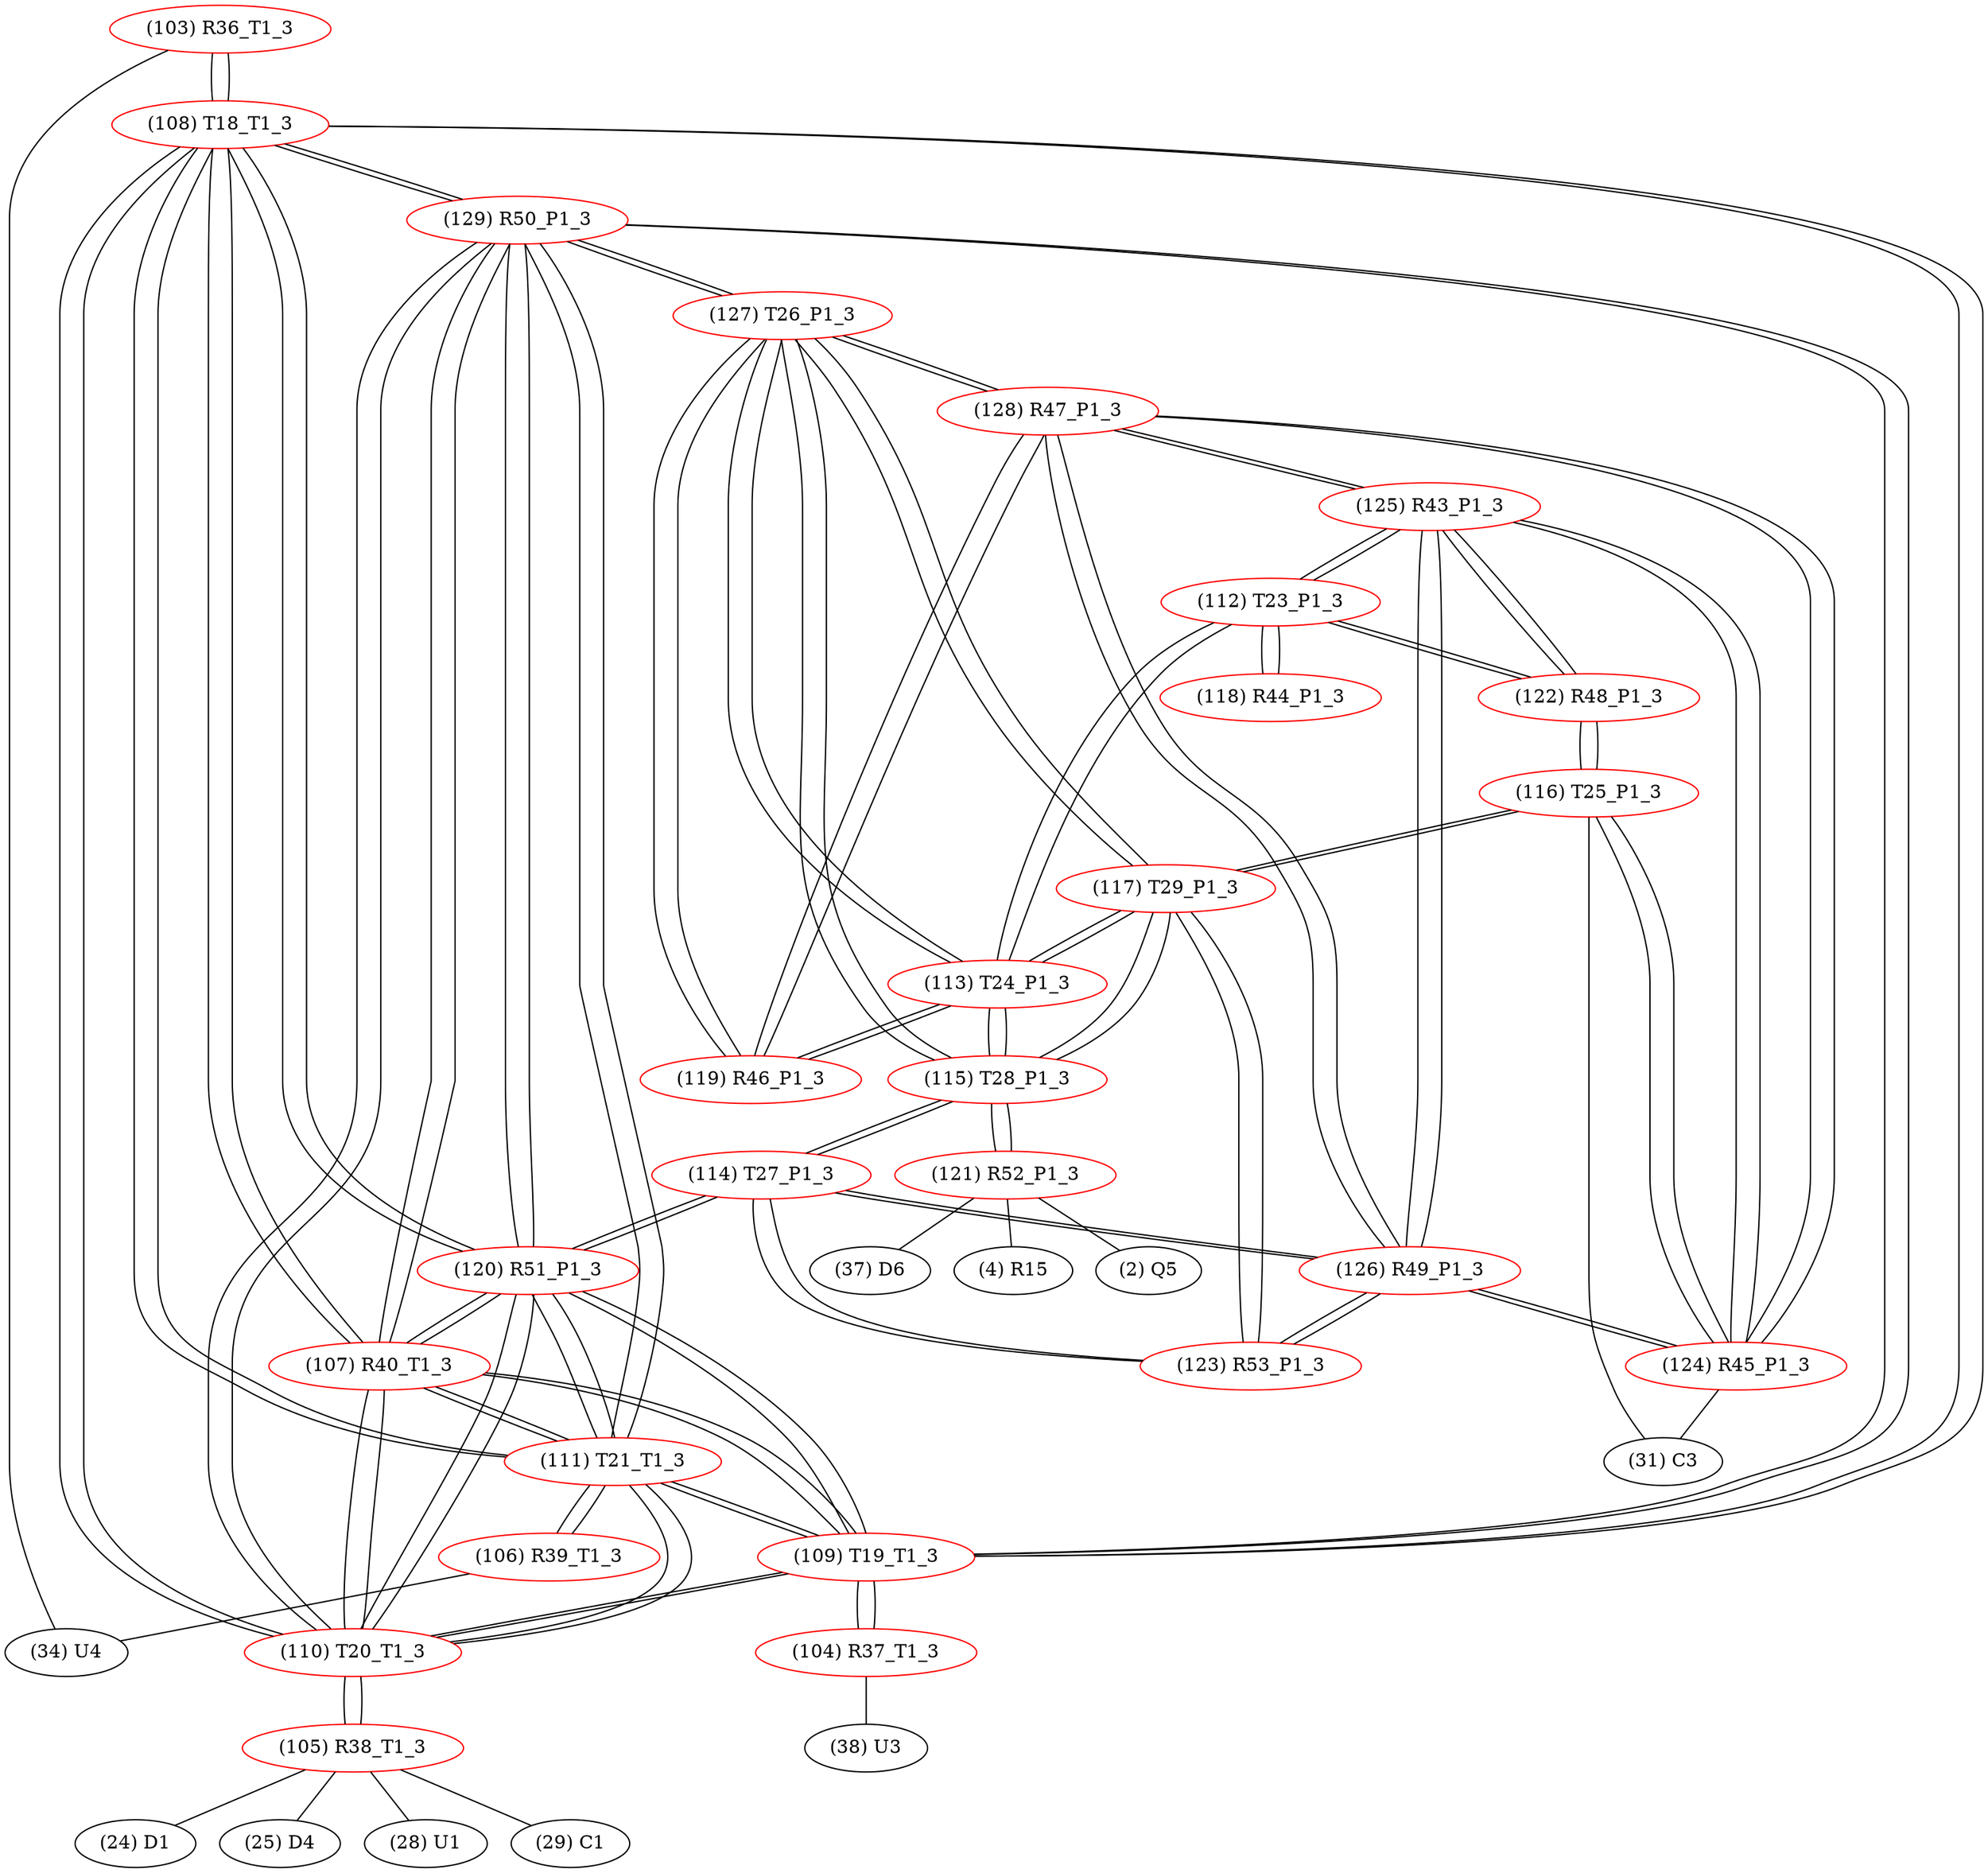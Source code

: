 graph {
	103 [label="(103) R36_T1_3" color=red]
	34 [label="(34) U4"]
	108 [label="(108) T18_T1_3"]
	104 [label="(104) R37_T1_3" color=red]
	38 [label="(38) U3"]
	109 [label="(109) T19_T1_3"]
	105 [label="(105) R38_T1_3" color=red]
	24 [label="(24) D1"]
	25 [label="(25) D4"]
	28 [label="(28) U1"]
	29 [label="(29) C1"]
	110 [label="(110) T20_T1_3"]
	106 [label="(106) R39_T1_3" color=red]
	34 [label="(34) U4"]
	111 [label="(111) T21_T1_3"]
	107 [label="(107) R40_T1_3" color=red]
	120 [label="(120) R51_P1_3"]
	129 [label="(129) R50_P1_3"]
	108 [label="(108) T18_T1_3"]
	111 [label="(111) T21_T1_3"]
	110 [label="(110) T20_T1_3"]
	109 [label="(109) T19_T1_3"]
	108 [label="(108) T18_T1_3" color=red]
	110 [label="(110) T20_T1_3"]
	109 [label="(109) T19_T1_3"]
	111 [label="(111) T21_T1_3"]
	103 [label="(103) R36_T1_3"]
	120 [label="(120) R51_P1_3"]
	129 [label="(129) R50_P1_3"]
	107 [label="(107) R40_T1_3"]
	109 [label="(109) T19_T1_3" color=red]
	110 [label="(110) T20_T1_3"]
	108 [label="(108) T18_T1_3"]
	111 [label="(111) T21_T1_3"]
	104 [label="(104) R37_T1_3"]
	120 [label="(120) R51_P1_3"]
	129 [label="(129) R50_P1_3"]
	107 [label="(107) R40_T1_3"]
	110 [label="(110) T20_T1_3" color=red]
	109 [label="(109) T19_T1_3"]
	108 [label="(108) T18_T1_3"]
	111 [label="(111) T21_T1_3"]
	105 [label="(105) R38_T1_3"]
	120 [label="(120) R51_P1_3"]
	129 [label="(129) R50_P1_3"]
	107 [label="(107) R40_T1_3"]
	111 [label="(111) T21_T1_3" color=red]
	110 [label="(110) T20_T1_3"]
	109 [label="(109) T19_T1_3"]
	108 [label="(108) T18_T1_3"]
	106 [label="(106) R39_T1_3"]
	120 [label="(120) R51_P1_3"]
	129 [label="(129) R50_P1_3"]
	107 [label="(107) R40_T1_3"]
	112 [label="(112) T23_P1_3" color=red]
	122 [label="(122) R48_P1_3"]
	125 [label="(125) R43_P1_3"]
	113 [label="(113) T24_P1_3"]
	118 [label="(118) R44_P1_3"]
	113 [label="(113) T24_P1_3" color=red]
	127 [label="(127) T26_P1_3"]
	117 [label="(117) T29_P1_3"]
	115 [label="(115) T28_P1_3"]
	119 [label="(119) R46_P1_3"]
	112 [label="(112) T23_P1_3"]
	114 [label="(114) T27_P1_3" color=red]
	120 [label="(120) R51_P1_3"]
	115 [label="(115) T28_P1_3"]
	123 [label="(123) R53_P1_3"]
	126 [label="(126) R49_P1_3"]
	115 [label="(115) T28_P1_3" color=red]
	127 [label="(127) T26_P1_3"]
	113 [label="(113) T24_P1_3"]
	117 [label="(117) T29_P1_3"]
	121 [label="(121) R52_P1_3"]
	114 [label="(114) T27_P1_3"]
	116 [label="(116) T25_P1_3" color=red]
	117 [label="(117) T29_P1_3"]
	122 [label="(122) R48_P1_3"]
	124 [label="(124) R45_P1_3"]
	31 [label="(31) C3"]
	117 [label="(117) T29_P1_3" color=red]
	127 [label="(127) T26_P1_3"]
	113 [label="(113) T24_P1_3"]
	115 [label="(115) T28_P1_3"]
	116 [label="(116) T25_P1_3"]
	123 [label="(123) R53_P1_3"]
	118 [label="(118) R44_P1_3" color=red]
	112 [label="(112) T23_P1_3"]
	119 [label="(119) R46_P1_3" color=red]
	127 [label="(127) T26_P1_3"]
	128 [label="(128) R47_P1_3"]
	113 [label="(113) T24_P1_3"]
	120 [label="(120) R51_P1_3" color=red]
	114 [label="(114) T27_P1_3"]
	129 [label="(129) R50_P1_3"]
	108 [label="(108) T18_T1_3"]
	111 [label="(111) T21_T1_3"]
	110 [label="(110) T20_T1_3"]
	109 [label="(109) T19_T1_3"]
	107 [label="(107) R40_T1_3"]
	121 [label="(121) R52_P1_3" color=red]
	4 [label="(4) R15"]
	2 [label="(2) Q5"]
	37 [label="(37) D6"]
	115 [label="(115) T28_P1_3"]
	122 [label="(122) R48_P1_3" color=red]
	116 [label="(116) T25_P1_3"]
	112 [label="(112) T23_P1_3"]
	125 [label="(125) R43_P1_3"]
	123 [label="(123) R53_P1_3" color=red]
	117 [label="(117) T29_P1_3"]
	114 [label="(114) T27_P1_3"]
	126 [label="(126) R49_P1_3"]
	124 [label="(124) R45_P1_3" color=red]
	128 [label="(128) R47_P1_3"]
	125 [label="(125) R43_P1_3"]
	126 [label="(126) R49_P1_3"]
	116 [label="(116) T25_P1_3"]
	31 [label="(31) C3"]
	125 [label="(125) R43_P1_3" color=red]
	122 [label="(122) R48_P1_3"]
	112 [label="(112) T23_P1_3"]
	128 [label="(128) R47_P1_3"]
	124 [label="(124) R45_P1_3"]
	126 [label="(126) R49_P1_3"]
	126 [label="(126) R49_P1_3" color=red]
	128 [label="(128) R47_P1_3"]
	124 [label="(124) R45_P1_3"]
	125 [label="(125) R43_P1_3"]
	114 [label="(114) T27_P1_3"]
	123 [label="(123) R53_P1_3"]
	127 [label="(127) T26_P1_3" color=red]
	129 [label="(129) R50_P1_3"]
	113 [label="(113) T24_P1_3"]
	117 [label="(117) T29_P1_3"]
	115 [label="(115) T28_P1_3"]
	119 [label="(119) R46_P1_3"]
	128 [label="(128) R47_P1_3"]
	128 [label="(128) R47_P1_3" color=red]
	124 [label="(124) R45_P1_3"]
	125 [label="(125) R43_P1_3"]
	126 [label="(126) R49_P1_3"]
	127 [label="(127) T26_P1_3"]
	119 [label="(119) R46_P1_3"]
	129 [label="(129) R50_P1_3" color=red]
	127 [label="(127) T26_P1_3"]
	120 [label="(120) R51_P1_3"]
	108 [label="(108) T18_T1_3"]
	111 [label="(111) T21_T1_3"]
	110 [label="(110) T20_T1_3"]
	109 [label="(109) T19_T1_3"]
	107 [label="(107) R40_T1_3"]
	103 -- 34
	103 -- 108
	104 -- 38
	104 -- 109
	105 -- 24
	105 -- 25
	105 -- 28
	105 -- 29
	105 -- 110
	106 -- 34
	106 -- 111
	107 -- 120
	107 -- 129
	107 -- 108
	107 -- 111
	107 -- 110
	107 -- 109
	108 -- 110
	108 -- 109
	108 -- 111
	108 -- 103
	108 -- 120
	108 -- 129
	108 -- 107
	109 -- 110
	109 -- 108
	109 -- 111
	109 -- 104
	109 -- 120
	109 -- 129
	109 -- 107
	110 -- 109
	110 -- 108
	110 -- 111
	110 -- 105
	110 -- 120
	110 -- 129
	110 -- 107
	111 -- 110
	111 -- 109
	111 -- 108
	111 -- 106
	111 -- 120
	111 -- 129
	111 -- 107
	112 -- 122
	112 -- 125
	112 -- 113
	112 -- 118
	113 -- 127
	113 -- 117
	113 -- 115
	113 -- 119
	113 -- 112
	114 -- 120
	114 -- 115
	114 -- 123
	114 -- 126
	115 -- 127
	115 -- 113
	115 -- 117
	115 -- 121
	115 -- 114
	116 -- 117
	116 -- 122
	116 -- 124
	116 -- 31
	117 -- 127
	117 -- 113
	117 -- 115
	117 -- 116
	117 -- 123
	118 -- 112
	119 -- 127
	119 -- 128
	119 -- 113
	120 -- 114
	120 -- 129
	120 -- 108
	120 -- 111
	120 -- 110
	120 -- 109
	120 -- 107
	121 -- 4
	121 -- 2
	121 -- 37
	121 -- 115
	122 -- 116
	122 -- 112
	122 -- 125
	123 -- 117
	123 -- 114
	123 -- 126
	124 -- 128
	124 -- 125
	124 -- 126
	124 -- 116
	124 -- 31
	125 -- 122
	125 -- 112
	125 -- 128
	125 -- 124
	125 -- 126
	126 -- 128
	126 -- 124
	126 -- 125
	126 -- 114
	126 -- 123
	127 -- 129
	127 -- 113
	127 -- 117
	127 -- 115
	127 -- 119
	127 -- 128
	128 -- 124
	128 -- 125
	128 -- 126
	128 -- 127
	128 -- 119
	129 -- 127
	129 -- 120
	129 -- 108
	129 -- 111
	129 -- 110
	129 -- 109
	129 -- 107
}
